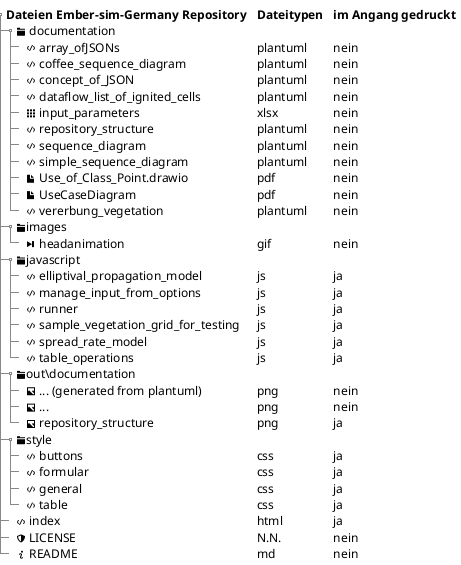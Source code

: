 @startuml
To have a Tree, you have to start with {T and to use + to denote hierarchy.
Title Stand 20.03.2024
 @startsalt
 {
 {T
Ember-sim-Germany | Repository
 + <&folder> documentation
 ++ <&code> array_ofJSONs | plantuml
 ++ <&code> coffee_sequence_diagram | plantuml
 ++ <&code> concept_of_JSON | plantuml
 ++ <&code> dataflow_list_of_ignited_cells | plantuml
 ++ <&grid-three-up> input_parameters | xlsx
 ++ <&code> repository_structure | plantuml
 ++ <&code> sequence_diagram | plantuml
 ++ <&code> simple_sequence_diagram | plantuml
 ++ <&file> Use_of_Class_Point.drawio | pdf
 ++ <&file> UseCaseDiagram | pdf
 ++ <&code> vererbung_vegetation | plantuml
 + <&folder>images
 ++ <&media-step-forward> headanimation | gif
 + <&folder>javascript
 ++ <&code> elliptival_propagation_model | js
 ++ <&code> export_table_as_csv_file | js
 ++ <&code> manage_input_from_options | js
 ++ <&code> runner | js
 ++ <&code> sample_vegetation_grid_for_testing | js
 ++ <&code> spread_rate_model | js
 + <&folder>out\documentation
 ++ <&image> ... generated from plantuml |png
 ++ <&image> ... | png
 ++ <&image> ...@startuml
To have a Tree, you have to start with {T and to use + to denote hierarchy.
Title Stand 20.03.2024
 @startsalt
 {
 {T
<b>Dateien Ember-sim-Germany Repository| <b>Dateitypen | <b>im Angang gedruckt

 + <&folder> documentation
 ++ <&code> array_ofJSONs | plantuml | nein
 ++ <&code> coffee_sequence_diagram | plantuml | nein
 ++ <&code> concept_of_JSON | plantuml | nein
 ++ <&code> dataflow_list_of_ignited_cells | plantuml | nein
 ++ <&grid-three-up> input_parameters | xlsx | nein
 ++ <&code> repository_structure | plantuml | nein
 ++ <&code> sequence_diagram | plantuml | nein
 ++ <&code> simple_sequence_diagram | plantuml | nein
 ++ <&file> Use_of_Class_Point.drawio | pdf | nein
 ++ <&file> UseCaseDiagram | pdf | nein
 ++ <&code> vererbung_vegetation | plantuml | nein

 + <&folder>images
 ++ <&media-step-forward> headanimation | gif | nein

 + <&folder>javascript
 ++ <&code> elliptival_propagation_model | js | ja
 ++ <&code> manage_input_from_options | js | ja
 ++ <&code> runner | js | ja
 ++ <&code> sample_vegetation_grid_for_testing | js | ja
 ++ <&code> spread_rate_model | js | ja
 ++ <&code> table_operations | js | ja

 + <&folder>out\documentation
 ++ <&image> ... (generated from plantuml) |png | nein
 ++ <&image> ... | png | nein
 ++ <&image> repository_structure | png | ja

 + <&folder>style
 ++ <&code> buttons | css | ja
 ++ <&code> formular | css | ja
 ++ <&code> general | css | ja
 ++ <&code> table | css | ja

 + <&code> index | html | ja
 + <&shield> LICENSE |N.N.| nein
 + <&info> README | md | nein
 }
 }
 @endsalt
@enduml
 + <&folder>style
 ++ <&code> buttons | css
 ++ <&code> formular | css
 ++ <&code> general | css
 ++ <&code> table | css
 + <&code> index | html
 + <&shield> LICENSE
 + <&info> README | md
 }
 }
 @endsalt
@enduml